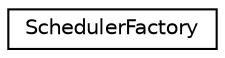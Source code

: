 digraph "Graphical Class Hierarchy"
{
 // LATEX_PDF_SIZE
  edge [fontname="Helvetica",fontsize="10",labelfontname="Helvetica",labelfontsize="10"];
  node [fontname="Helvetica",fontsize="10",shape=record];
  rankdir="LR";
  Node0 [label="SchedulerFactory",height=0.2,width=0.4,color="black", fillcolor="white", style="filled",URL="$classarm__compute_1_1_scheduler_factory.xhtml",tooltip="Scheduler Factory."];
}

